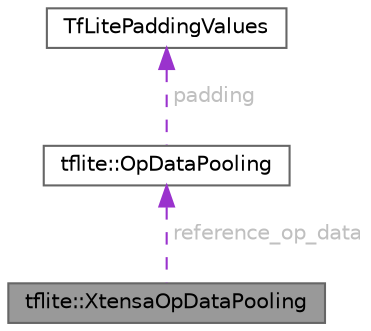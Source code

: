 digraph "tflite::XtensaOpDataPooling"
{
 // LATEX_PDF_SIZE
  bgcolor="transparent";
  edge [fontname=Helvetica,fontsize=10,labelfontname=Helvetica,labelfontsize=10];
  node [fontname=Helvetica,fontsize=10,shape=box,height=0.2,width=0.4];
  Node1 [id="Node000001",label="tflite::XtensaOpDataPooling",height=0.2,width=0.4,color="gray40", fillcolor="grey60", style="filled", fontcolor="black",tooltip=" "];
  Node2 -> Node1 [id="edge3_Node000001_Node000002",dir="back",color="darkorchid3",style="dashed",tooltip=" ",label=" reference_op_data",fontcolor="grey" ];
  Node2 [id="Node000002",label="tflite::OpDataPooling",height=0.2,width=0.4,color="gray40", fillcolor="white", style="filled",URL="$structtflite_1_1_op_data_pooling.html",tooltip=" "];
  Node3 -> Node2 [id="edge4_Node000002_Node000003",dir="back",color="darkorchid3",style="dashed",tooltip=" ",label=" padding",fontcolor="grey" ];
  Node3 [id="Node000003",label="TfLitePaddingValues",height=0.2,width=0.4,color="gray40", fillcolor="white", style="filled",URL="$struct_tf_lite_padding_values.html",tooltip=" "];
}
